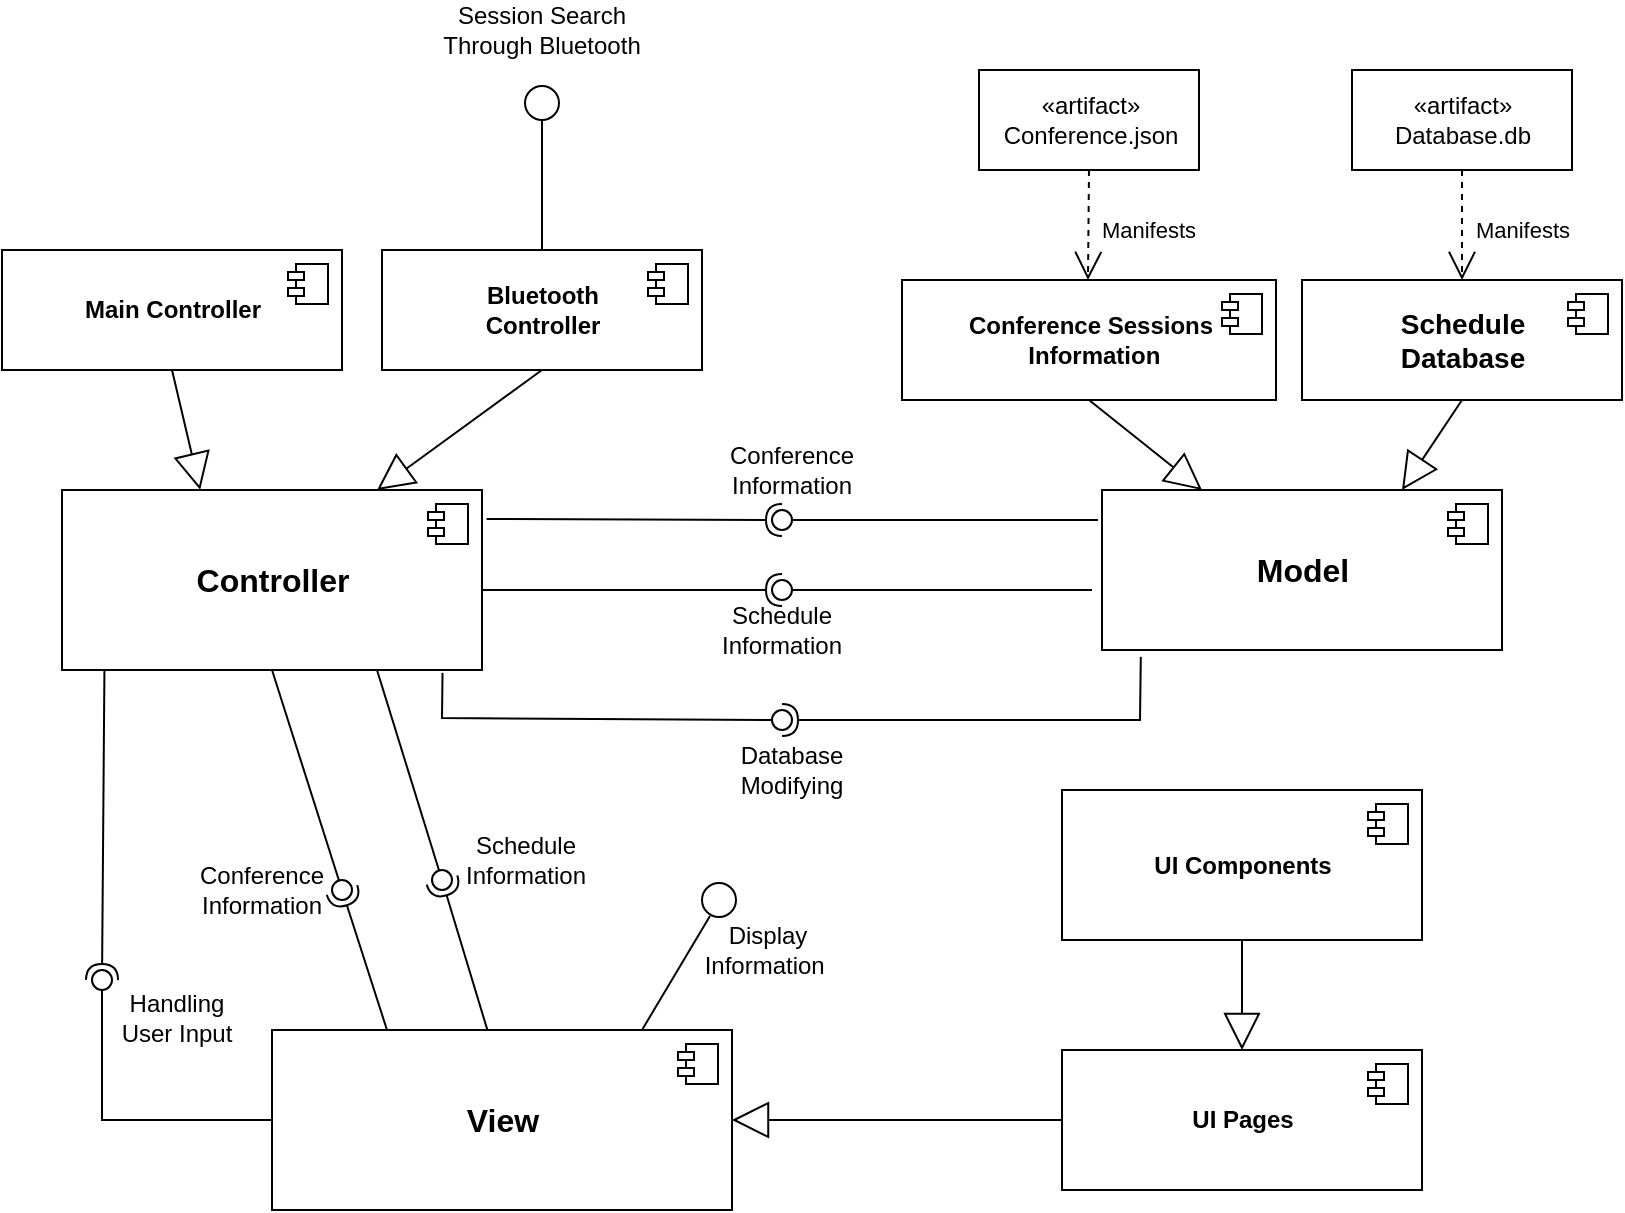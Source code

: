 <mxfile version="12.2.0" type="device" pages="1"><diagram id="souZxAeNVTUC8sUw_XDP" name="Page-1"><mxGraphModel dx="1092" dy="724" grid="1" gridSize="10" guides="1" tooltips="1" connect="1" arrows="1" fold="1" page="1" pageScale="1" pageWidth="827" pageHeight="1169" math="0" shadow="0"><root><mxCell id="0"/><mxCell id="1" parent="0"/><mxCell id="XxnGxGjgUh0ec8-wU2c3-1" value="&lt;b&gt;&lt;font style=&quot;font-size: 16px&quot;&gt;Controller&lt;/font&gt;&lt;/b&gt;" style="html=1;" vertex="1" parent="1"><mxGeometry x="40" y="320" width="210" height="90" as="geometry"/></mxCell><mxCell id="XxnGxGjgUh0ec8-wU2c3-2" value="" style="shape=component;jettyWidth=8;jettyHeight=4;" vertex="1" parent="XxnGxGjgUh0ec8-wU2c3-1"><mxGeometry x="1" width="20" height="20" relative="1" as="geometry"><mxPoint x="-27" y="7" as="offset"/></mxGeometry></mxCell><mxCell id="XxnGxGjgUh0ec8-wU2c3-3" value="&lt;b&gt;&lt;font style=&quot;font-size: 16px&quot;&gt;Model&lt;/font&gt;&lt;/b&gt;" style="html=1;" vertex="1" parent="1"><mxGeometry x="560" y="320" width="200" height="80" as="geometry"/></mxCell><mxCell id="XxnGxGjgUh0ec8-wU2c3-4" value="" style="shape=component;jettyWidth=8;jettyHeight=4;" vertex="1" parent="XxnGxGjgUh0ec8-wU2c3-3"><mxGeometry x="1" width="20" height="20" relative="1" as="geometry"><mxPoint x="-27" y="7" as="offset"/></mxGeometry></mxCell><mxCell id="XxnGxGjgUh0ec8-wU2c3-6" value="&lt;b&gt;&lt;font style=&quot;font-size: 16px&quot;&gt;View&lt;/font&gt;&lt;/b&gt;" style="html=1;" vertex="1" parent="1"><mxGeometry x="145" y="590" width="230" height="90" as="geometry"/></mxCell><mxCell id="XxnGxGjgUh0ec8-wU2c3-7" value="" style="shape=component;jettyWidth=8;jettyHeight=4;" vertex="1" parent="XxnGxGjgUh0ec8-wU2c3-6"><mxGeometry x="1" width="20" height="20" relative="1" as="geometry"><mxPoint x="-27" y="7" as="offset"/></mxGeometry></mxCell><mxCell id="XxnGxGjgUh0ec8-wU2c3-10" value="&lt;b style=&quot;font-size: 14px&quot;&gt;&lt;font style=&quot;font-size: 14px&quot;&gt;Schedule&lt;br&gt;Database&lt;br&gt;&lt;/font&gt;&lt;/b&gt;" style="html=1;" vertex="1" parent="1"><mxGeometry x="660" y="215" width="160" height="60" as="geometry"/></mxCell><mxCell id="XxnGxGjgUh0ec8-wU2c3-11" value="" style="shape=component;jettyWidth=8;jettyHeight=4;" vertex="1" parent="XxnGxGjgUh0ec8-wU2c3-10"><mxGeometry x="1" width="20" height="20" relative="1" as="geometry"><mxPoint x="-27" y="7" as="offset"/></mxGeometry></mxCell><mxCell id="XxnGxGjgUh0ec8-wU2c3-12" value="Manifests" style="endArrow=open;endSize=12;dashed=1;html=1;exitX=0.5;exitY=1;exitDx=0;exitDy=0;entryX=0.5;entryY=0;entryDx=0;entryDy=0;" edge="1" parent="1" source="XxnGxGjgUh0ec8-wU2c3-15" target="XxnGxGjgUh0ec8-wU2c3-10"><mxGeometry x="0.091" y="30" width="160" relative="1" as="geometry"><mxPoint x="450" y="89" as="sourcePoint"/><mxPoint x="710" y="200" as="targetPoint"/><mxPoint as="offset"/></mxGeometry></mxCell><mxCell id="XxnGxGjgUh0ec8-wU2c3-15" value="«artifact»&lt;br&gt;Database.db" style="html=1;" vertex="1" parent="1"><mxGeometry x="685" y="110" width="110" height="50" as="geometry"/></mxCell><mxCell id="XxnGxGjgUh0ec8-wU2c3-16" value="" style="endArrow=block;endSize=16;endFill=0;html=1;entryX=0.75;entryY=0;entryDx=0;entryDy=0;exitX=0.5;exitY=1;exitDx=0;exitDy=0;" edge="1" parent="1" source="XxnGxGjgUh0ec8-wU2c3-10" target="XxnGxGjgUh0ec8-wU2c3-3"><mxGeometry width="160" relative="1" as="geometry"><mxPoint x="470" y="300" as="sourcePoint"/><mxPoint x="630" y="300" as="targetPoint"/></mxGeometry></mxCell><mxCell id="XxnGxGjgUh0ec8-wU2c3-17" value="" style="endArrow=block;endSize=16;endFill=0;html=1;entryX=0.25;entryY=0;entryDx=0;entryDy=0;exitX=0.5;exitY=1;exitDx=0;exitDy=0;" edge="1" parent="1" source="XxnGxGjgUh0ec8-wU2c3-18" target="XxnGxGjgUh0ec8-wU2c3-3"><mxGeometry width="160" relative="1" as="geometry"><mxPoint x="580" y="280" as="sourcePoint"/><mxPoint x="550" y="240" as="targetPoint"/></mxGeometry></mxCell><mxCell id="XxnGxGjgUh0ec8-wU2c3-18" value="&lt;b&gt;&lt;font style=&quot;font-size: 12px&quot;&gt;Conference Sessions&lt;br&gt;&amp;nbsp;Information&lt;/font&gt;&lt;/b&gt;" style="html=1;" vertex="1" parent="1"><mxGeometry x="460" y="215" width="187" height="60" as="geometry"/></mxCell><mxCell id="XxnGxGjgUh0ec8-wU2c3-19" value="" style="shape=component;jettyWidth=8;jettyHeight=4;" vertex="1" parent="XxnGxGjgUh0ec8-wU2c3-18"><mxGeometry x="1" width="20" height="20" relative="1" as="geometry"><mxPoint x="-27" y="7" as="offset"/></mxGeometry></mxCell><mxCell id="XxnGxGjgUh0ec8-wU2c3-22" value="Manifests" style="endArrow=open;endSize=12;dashed=1;html=1;exitX=0.5;exitY=1;exitDx=0;exitDy=0;entryX=0.5;entryY=0;entryDx=0;entryDy=0;" edge="1" parent="1" source="XxnGxGjgUh0ec8-wU2c3-23"><mxGeometry x="0.091" y="30" width="160" relative="1" as="geometry"><mxPoint x="553" y="160" as="sourcePoint"/><mxPoint x="553" y="215" as="targetPoint"/><mxPoint as="offset"/></mxGeometry></mxCell><mxCell id="XxnGxGjgUh0ec8-wU2c3-23" value="«artifact»&lt;br&gt;Conference.json" style="html=1;" vertex="1" parent="1"><mxGeometry x="498.5" y="110" width="110" height="50" as="geometry"/></mxCell><mxCell id="XxnGxGjgUh0ec8-wU2c3-30" value="" style="rounded=0;orthogonalLoop=1;jettySize=auto;html=1;endArrow=none;endFill=0;" edge="1" target="XxnGxGjgUh0ec8-wU2c3-32" parent="1"><mxGeometry relative="1" as="geometry"><mxPoint x="558" y="335" as="sourcePoint"/></mxGeometry></mxCell><mxCell id="XxnGxGjgUh0ec8-wU2c3-31" value="" style="rounded=0;orthogonalLoop=1;jettySize=auto;html=1;endArrow=halfCircle;endFill=0;entryX=0.5;entryY=0.5;entryDx=0;entryDy=0;endSize=6;strokeWidth=1;exitX=1.011;exitY=0.161;exitDx=0;exitDy=0;exitPerimeter=0;" edge="1" target="XxnGxGjgUh0ec8-wU2c3-32" parent="1" source="XxnGxGjgUh0ec8-wU2c3-1"><mxGeometry relative="1" as="geometry"><mxPoint x="560" y="335" as="sourcePoint"/></mxGeometry></mxCell><mxCell id="XxnGxGjgUh0ec8-wU2c3-32" value="" style="ellipse;whiteSpace=wrap;html=1;fontFamily=Helvetica;fontSize=12;fontColor=#000000;align=center;strokeColor=#000000;fillColor=#ffffff;points=[];aspect=fixed;resizable=0;" vertex="1" parent="1"><mxGeometry x="395" y="330" width="10" height="10" as="geometry"/></mxCell><mxCell id="XxnGxGjgUh0ec8-wU2c3-33" value="Conference Information" style="text;html=1;strokeColor=none;fillColor=none;align=center;verticalAlign=middle;whiteSpace=wrap;rounded=0;" vertex="1" parent="1"><mxGeometry x="385" y="300" width="40" height="20" as="geometry"/></mxCell><mxCell id="XxnGxGjgUh0ec8-wU2c3-34" value="" style="rounded=0;orthogonalLoop=1;jettySize=auto;html=1;endArrow=none;endFill=0;" edge="1" target="XxnGxGjgUh0ec8-wU2c3-36" parent="1"><mxGeometry relative="1" as="geometry"><mxPoint x="555" y="370" as="sourcePoint"/></mxGeometry></mxCell><mxCell id="XxnGxGjgUh0ec8-wU2c3-35" value="" style="rounded=0;orthogonalLoop=1;jettySize=auto;html=1;endArrow=halfCircle;endFill=0;entryX=0.5;entryY=0.5;entryDx=0;entryDy=0;endSize=6;strokeWidth=1;" edge="1" target="XxnGxGjgUh0ec8-wU2c3-36" parent="1"><mxGeometry relative="1" as="geometry"><mxPoint x="260" y="370" as="sourcePoint"/><Array as="points"><mxPoint x="250" y="370"/></Array></mxGeometry></mxCell><mxCell id="XxnGxGjgUh0ec8-wU2c3-36" value="" style="ellipse;whiteSpace=wrap;html=1;fontFamily=Helvetica;fontSize=12;fontColor=#000000;align=center;strokeColor=#000000;fillColor=#ffffff;points=[];aspect=fixed;resizable=0;" vertex="1" parent="1"><mxGeometry x="395" y="365" width="10" height="10" as="geometry"/></mxCell><mxCell id="XxnGxGjgUh0ec8-wU2c3-37" value="Schedule&lt;br&gt;Information" style="text;html=1;strokeColor=none;fillColor=none;align=center;verticalAlign=middle;whiteSpace=wrap;rounded=0;" vertex="1" parent="1"><mxGeometry x="380" y="380" width="40" height="20" as="geometry"/></mxCell><mxCell id="XxnGxGjgUh0ec8-wU2c3-38" value="&lt;b&gt;Bluetooth &lt;br&gt;Controller&lt;/b&gt;" style="html=1;" vertex="1" parent="1"><mxGeometry x="200" y="200" width="160" height="60" as="geometry"/></mxCell><mxCell id="XxnGxGjgUh0ec8-wU2c3-39" value="" style="shape=component;jettyWidth=8;jettyHeight=4;" vertex="1" parent="XxnGxGjgUh0ec8-wU2c3-38"><mxGeometry x="1" width="20" height="20" relative="1" as="geometry"><mxPoint x="-27" y="7" as="offset"/></mxGeometry></mxCell><mxCell id="XxnGxGjgUh0ec8-wU2c3-41" value="" style="endArrow=block;endSize=16;endFill=0;html=1;entryX=0.75;entryY=0;entryDx=0;entryDy=0;exitX=0.5;exitY=1;exitDx=0;exitDy=0;" edge="1" parent="1" source="XxnGxGjgUh0ec8-wU2c3-38" target="XxnGxGjgUh0ec8-wU2c3-1"><mxGeometry width="160" relative="1" as="geometry"><mxPoint x="260" y="250" as="sourcePoint"/><mxPoint x="180" y="270" as="targetPoint"/></mxGeometry></mxCell><mxCell id="XxnGxGjgUh0ec8-wU2c3-42" value="" style="endArrow=block;endSize=16;endFill=0;html=1;entryX=0.329;entryY=-0.001;entryDx=0;entryDy=0;exitX=0.5;exitY=1;exitDx=0;exitDy=0;entryPerimeter=0;" edge="1" parent="1" source="XxnGxGjgUh0ec8-wU2c3-43" target="XxnGxGjgUh0ec8-wU2c3-1"><mxGeometry width="160" relative="1" as="geometry"><mxPoint x="70" y="260" as="sourcePoint"/><mxPoint x="170" y="280" as="targetPoint"/></mxGeometry></mxCell><mxCell id="XxnGxGjgUh0ec8-wU2c3-43" value="&lt;b&gt;&lt;font style=&quot;font-size: 12px&quot;&gt;Main Controller&lt;/font&gt;&lt;/b&gt;" style="html=1;" vertex="1" parent="1"><mxGeometry x="10" y="200" width="170" height="60" as="geometry"/></mxCell><mxCell id="XxnGxGjgUh0ec8-wU2c3-44" value="" style="shape=component;jettyWidth=8;jettyHeight=4;" vertex="1" parent="XxnGxGjgUh0ec8-wU2c3-43"><mxGeometry x="1" width="20" height="20" relative="1" as="geometry"><mxPoint x="-27" y="7" as="offset"/></mxGeometry></mxCell><mxCell id="XxnGxGjgUh0ec8-wU2c3-49" value="" style="rounded=0;orthogonalLoop=1;jettySize=auto;html=1;endArrow=none;endFill=0;exitX=0.5;exitY=0;exitDx=0;exitDy=0;" edge="1" parent="1" source="XxnGxGjgUh0ec8-wU2c3-38"><mxGeometry relative="1" as="geometry"><mxPoint x="145" y="135" as="sourcePoint"/><mxPoint x="280" y="130" as="targetPoint"/></mxGeometry></mxCell><mxCell id="XxnGxGjgUh0ec8-wU2c3-51" value="" style="ellipse;whiteSpace=wrap;html=1;fontFamily=Helvetica;fontSize=12;fontColor=#000000;align=center;strokeColor=#000000;fillColor=#ffffff;points=[];aspect=fixed;resizable=0;" vertex="1" parent="1"><mxGeometry x="271.5" y="118" width="17" height="17" as="geometry"/></mxCell><mxCell id="XxnGxGjgUh0ec8-wU2c3-54" value="Session Search Through Bluetooth" style="text;html=1;strokeColor=none;fillColor=none;align=center;verticalAlign=middle;whiteSpace=wrap;rounded=0;" vertex="1" parent="1"><mxGeometry x="225" y="80" width="110" height="20" as="geometry"/></mxCell><mxCell id="XxnGxGjgUh0ec8-wU2c3-56" value="" style="rounded=0;orthogonalLoop=1;jettySize=auto;html=1;endArrow=none;endFill=0;exitX=0.75;exitY=1;exitDx=0;exitDy=0;" edge="1" target="XxnGxGjgUh0ec8-wU2c3-58" parent="1" source="XxnGxGjgUh0ec8-wU2c3-1"><mxGeometry relative="1" as="geometry"><mxPoint x="210" y="515" as="sourcePoint"/></mxGeometry></mxCell><mxCell id="XxnGxGjgUh0ec8-wU2c3-57" value="" style="rounded=0;orthogonalLoop=1;jettySize=auto;html=1;endArrow=halfCircle;endFill=0;entryX=0.5;entryY=0.5;entryDx=0;entryDy=0;endSize=6;strokeWidth=1;exitX=0.468;exitY=-0.002;exitDx=0;exitDy=0;exitPerimeter=0;" edge="1" target="XxnGxGjgUh0ec8-wU2c3-58" parent="1" source="XxnGxGjgUh0ec8-wU2c3-6"><mxGeometry relative="1" as="geometry"><mxPoint x="250" y="580" as="sourcePoint"/></mxGeometry></mxCell><mxCell id="XxnGxGjgUh0ec8-wU2c3-58" value="" style="ellipse;whiteSpace=wrap;html=1;fontFamily=Helvetica;fontSize=12;fontColor=#000000;align=center;strokeColor=#000000;fillColor=#ffffff;points=[];aspect=fixed;resizable=0;" vertex="1" parent="1"><mxGeometry x="225" y="510" width="10" height="10" as="geometry"/></mxCell><mxCell id="XxnGxGjgUh0ec8-wU2c3-59" value="Schedule&lt;br&gt;Information" style="text;html=1;strokeColor=none;fillColor=none;align=center;verticalAlign=middle;whiteSpace=wrap;rounded=0;" vertex="1" parent="1"><mxGeometry x="251.5" y="495" width="40" height="20" as="geometry"/></mxCell><mxCell id="XxnGxGjgUh0ec8-wU2c3-60" value="" style="rounded=0;orthogonalLoop=1;jettySize=auto;html=1;endArrow=none;endFill=0;exitX=0.5;exitY=1;exitDx=0;exitDy=0;" edge="1" target="XxnGxGjgUh0ec8-wU2c3-62" parent="1" source="XxnGxGjgUh0ec8-wU2c3-1"><mxGeometry relative="1" as="geometry"><mxPoint x="160" y="520" as="sourcePoint"/></mxGeometry></mxCell><mxCell id="XxnGxGjgUh0ec8-wU2c3-61" value="" style="rounded=0;orthogonalLoop=1;jettySize=auto;html=1;endArrow=halfCircle;endFill=0;entryX=0.5;entryY=0.5;entryDx=0;entryDy=0;endSize=6;strokeWidth=1;exitX=0.25;exitY=0;exitDx=0;exitDy=0;" edge="1" target="XxnGxGjgUh0ec8-wU2c3-62" parent="1" source="XxnGxGjgUh0ec8-wU2c3-6"><mxGeometry relative="1" as="geometry"><mxPoint x="200" y="520" as="sourcePoint"/></mxGeometry></mxCell><mxCell id="XxnGxGjgUh0ec8-wU2c3-62" value="" style="ellipse;whiteSpace=wrap;html=1;fontFamily=Helvetica;fontSize=12;fontColor=#000000;align=center;strokeColor=#000000;fillColor=#ffffff;points=[];aspect=fixed;resizable=0;" vertex="1" parent="1"><mxGeometry x="175" y="515" width="10" height="10" as="geometry"/></mxCell><mxCell id="XxnGxGjgUh0ec8-wU2c3-63" value="Conference Information" style="text;html=1;strokeColor=none;fillColor=none;align=center;verticalAlign=middle;whiteSpace=wrap;rounded=0;" vertex="1" parent="1"><mxGeometry x="120" y="510" width="40" height="20" as="geometry"/></mxCell><mxCell id="XxnGxGjgUh0ec8-wU2c3-64" value="" style="ellipse;whiteSpace=wrap;html=1;fontFamily=Helvetica;fontSize=12;fontColor=#000000;align=center;strokeColor=#000000;fillColor=#ffffff;points=[];aspect=fixed;resizable=0;" vertex="1" parent="1"><mxGeometry x="360" y="516.5" width="17" height="17" as="geometry"/></mxCell><mxCell id="XxnGxGjgUh0ec8-wU2c3-67" value="" style="rounded=0;orthogonalLoop=1;jettySize=auto;html=1;endArrow=none;endFill=0;exitX=0.5;exitY=0;exitDx=0;exitDy=0;" edge="1" parent="1"><mxGeometry relative="1" as="geometry"><mxPoint x="330" y="590" as="sourcePoint"/><mxPoint x="364" y="533" as="targetPoint"/></mxGeometry></mxCell><mxCell id="XxnGxGjgUh0ec8-wU2c3-70" value="Display&lt;br&gt;Information&amp;nbsp;" style="text;html=1;strokeColor=none;fillColor=none;align=center;verticalAlign=middle;whiteSpace=wrap;rounded=0;" vertex="1" parent="1"><mxGeometry x="373" y="540" width="40" height="20" as="geometry"/></mxCell><mxCell id="XxnGxGjgUh0ec8-wU2c3-71" value="" style="endArrow=block;endSize=16;endFill=0;html=1;entryX=1;entryY=0.5;entryDx=0;entryDy=0;exitX=0;exitY=0.5;exitDx=0;exitDy=0;" edge="1" parent="1" source="XxnGxGjgUh0ec8-wU2c3-72" target="XxnGxGjgUh0ec8-wU2c3-6"><mxGeometry width="160" relative="1" as="geometry"><mxPoint x="450" y="635" as="sourcePoint"/><mxPoint x="600" y="630" as="targetPoint"/></mxGeometry></mxCell><mxCell id="XxnGxGjgUh0ec8-wU2c3-72" value="&lt;b&gt;UI Pages&lt;/b&gt;" style="html=1;" vertex="1" parent="1"><mxGeometry x="540" y="600" width="180" height="70" as="geometry"/></mxCell><mxCell id="XxnGxGjgUh0ec8-wU2c3-73" value="" style="shape=component;jettyWidth=8;jettyHeight=4;" vertex="1" parent="XxnGxGjgUh0ec8-wU2c3-72"><mxGeometry x="1" width="20" height="20" relative="1" as="geometry"><mxPoint x="-27" y="7" as="offset"/></mxGeometry></mxCell><mxCell id="XxnGxGjgUh0ec8-wU2c3-75" value="" style="endArrow=block;endSize=16;endFill=0;html=1;entryX=0.5;entryY=0;entryDx=0;entryDy=0;" edge="1" parent="1" target="XxnGxGjgUh0ec8-wU2c3-72"><mxGeometry width="160" relative="1" as="geometry"><mxPoint x="630" y="540" as="sourcePoint"/><mxPoint x="385" y="645" as="targetPoint"/></mxGeometry></mxCell><mxCell id="XxnGxGjgUh0ec8-wU2c3-76" value="&lt;b&gt;UI Components&lt;/b&gt;" style="html=1;" vertex="1" parent="1"><mxGeometry x="540" y="470" width="180" height="75" as="geometry"/></mxCell><mxCell id="XxnGxGjgUh0ec8-wU2c3-77" value="" style="shape=component;jettyWidth=8;jettyHeight=4;" vertex="1" parent="XxnGxGjgUh0ec8-wU2c3-76"><mxGeometry x="1" width="20" height="20" relative="1" as="geometry"><mxPoint x="-27" y="7" as="offset"/></mxGeometry></mxCell><mxCell id="XxnGxGjgUh0ec8-wU2c3-78" value="" style="rounded=0;orthogonalLoop=1;jettySize=auto;html=1;endArrow=none;endFill=0;exitX=0;exitY=0.5;exitDx=0;exitDy=0;" edge="1" target="XxnGxGjgUh0ec8-wU2c3-80" parent="1" source="XxnGxGjgUh0ec8-wU2c3-6"><mxGeometry relative="1" as="geometry"><mxPoint x="40" y="565" as="sourcePoint"/><Array as="points"><mxPoint x="60" y="635"/></Array></mxGeometry></mxCell><mxCell id="XxnGxGjgUh0ec8-wU2c3-79" value="" style="rounded=0;orthogonalLoop=1;jettySize=auto;html=1;endArrow=halfCircle;endFill=0;entryX=0.5;entryY=0.5;entryDx=0;entryDy=0;endSize=6;strokeWidth=1;exitX=0.101;exitY=1.004;exitDx=0;exitDy=0;exitPerimeter=0;" edge="1" target="XxnGxGjgUh0ec8-wU2c3-80" parent="1" source="XxnGxGjgUh0ec8-wU2c3-1"><mxGeometry relative="1" as="geometry"><mxPoint x="80" y="565" as="sourcePoint"/></mxGeometry></mxCell><mxCell id="XxnGxGjgUh0ec8-wU2c3-80" value="" style="ellipse;whiteSpace=wrap;html=1;fontFamily=Helvetica;fontSize=12;fontColor=#000000;align=center;strokeColor=#000000;fillColor=#ffffff;points=[];aspect=fixed;resizable=0;" vertex="1" parent="1"><mxGeometry x="55" y="560" width="10" height="10" as="geometry"/></mxCell><mxCell id="XxnGxGjgUh0ec8-wU2c3-81" value="Handling&lt;br&gt;User Input" style="text;html=1;strokeColor=none;fillColor=none;align=center;verticalAlign=middle;whiteSpace=wrap;rounded=0;" vertex="1" parent="1"><mxGeometry x="65" y="574" width="65" height="20" as="geometry"/></mxCell><mxCell id="XxnGxGjgUh0ec8-wU2c3-82" value="" style="rounded=0;orthogonalLoop=1;jettySize=auto;html=1;endArrow=none;endFill=0;exitX=0.906;exitY=1.016;exitDx=0;exitDy=0;exitPerimeter=0;" edge="1" target="XxnGxGjgUh0ec8-wU2c3-84" parent="1" source="XxnGxGjgUh0ec8-wU2c3-1"><mxGeometry relative="1" as="geometry"><mxPoint x="380" y="435" as="sourcePoint"/><Array as="points"><mxPoint x="230" y="434"/></Array></mxGeometry></mxCell><mxCell id="XxnGxGjgUh0ec8-wU2c3-83" value="" style="rounded=0;orthogonalLoop=1;jettySize=auto;html=1;endArrow=halfCircle;endFill=0;entryX=0.5;entryY=0.5;entryDx=0;entryDy=0;endSize=6;strokeWidth=1;exitX=0.097;exitY=1.043;exitDx=0;exitDy=0;exitPerimeter=0;" edge="1" target="XxnGxGjgUh0ec8-wU2c3-84" parent="1" source="XxnGxGjgUh0ec8-wU2c3-3"><mxGeometry relative="1" as="geometry"><mxPoint x="420" y="435" as="sourcePoint"/><Array as="points"><mxPoint x="579" y="435"/></Array></mxGeometry></mxCell><mxCell id="XxnGxGjgUh0ec8-wU2c3-84" value="" style="ellipse;whiteSpace=wrap;html=1;fontFamily=Helvetica;fontSize=12;fontColor=#000000;align=center;strokeColor=#000000;fillColor=#ffffff;points=[];aspect=fixed;resizable=0;" vertex="1" parent="1"><mxGeometry x="395" y="430" width="10" height="10" as="geometry"/></mxCell><mxCell id="XxnGxGjgUh0ec8-wU2c3-90" value="Database&lt;br&gt;Modifying" style="text;html=1;strokeColor=none;fillColor=none;align=center;verticalAlign=middle;whiteSpace=wrap;rounded=0;" vertex="1" parent="1"><mxGeometry x="385" y="450" width="40" height="20" as="geometry"/></mxCell></root></mxGraphModel></diagram></mxfile>